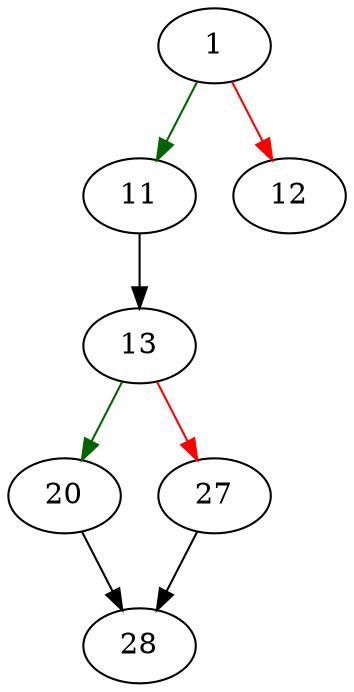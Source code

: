 strict digraph "expertNext" {
	// Node definitions.
	1 [entry=true];
	11;
	12;
	13;
	20;
	27;
	28;

	// Edge definitions.
	1 -> 11 [
		color=darkgreen
		cond=true
	];
	1 -> 12 [
		color=red
		cond=false
	];
	11 -> 13;
	13 -> 20 [
		color=darkgreen
		cond=true
	];
	13 -> 27 [
		color=red
		cond=false
	];
	20 -> 28;
	27 -> 28;
}
